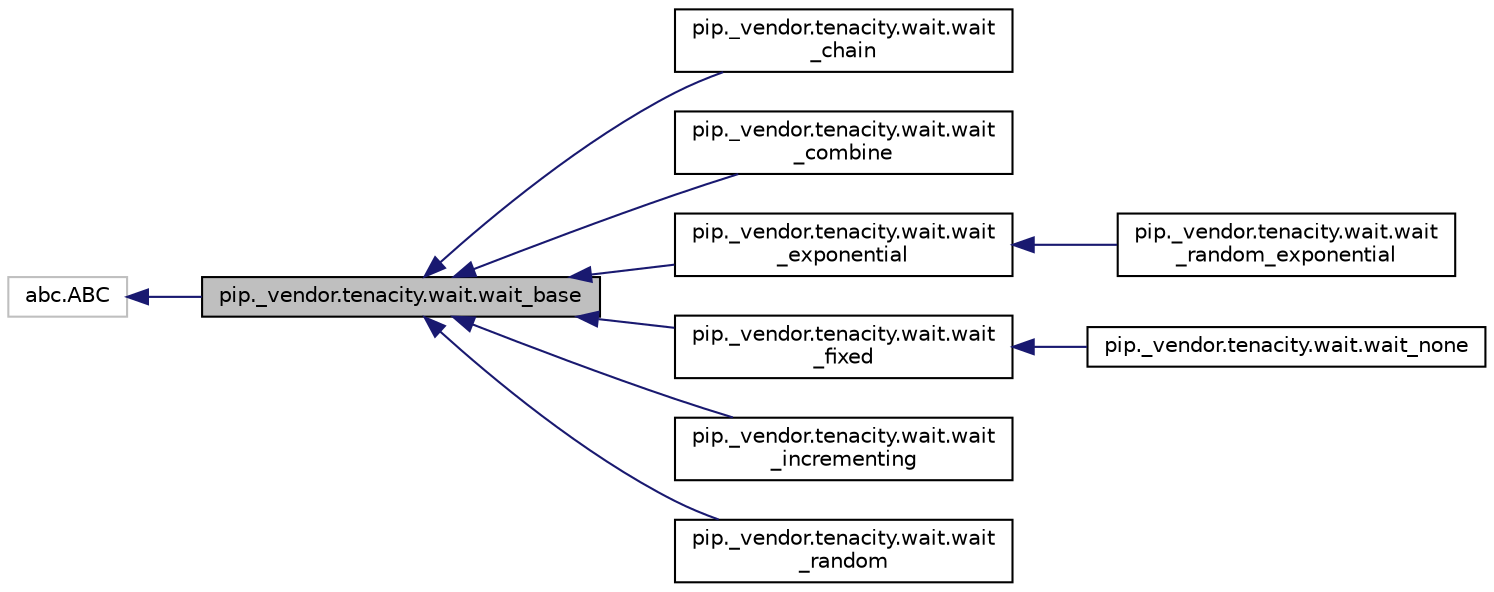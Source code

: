 digraph "pip._vendor.tenacity.wait.wait_base"
{
 // LATEX_PDF_SIZE
  edge [fontname="Helvetica",fontsize="10",labelfontname="Helvetica",labelfontsize="10"];
  node [fontname="Helvetica",fontsize="10",shape=record];
  rankdir="LR";
  Node1 [label="pip._vendor.tenacity.wait.wait_base",height=0.2,width=0.4,color="black", fillcolor="grey75", style="filled", fontcolor="black",tooltip=" "];
  Node2 -> Node1 [dir="back",color="midnightblue",fontsize="10",style="solid",fontname="Helvetica"];
  Node2 [label="abc.ABC",height=0.2,width=0.4,color="grey75", fillcolor="white", style="filled",tooltip=" "];
  Node1 -> Node3 [dir="back",color="midnightblue",fontsize="10",style="solid",fontname="Helvetica"];
  Node3 [label="pip._vendor.tenacity.wait.wait\l_chain",height=0.2,width=0.4,color="black", fillcolor="white", style="filled",URL="$db/dac/classpip_1_1__vendor_1_1tenacity_1_1wait_1_1wait__chain.html",tooltip=" "];
  Node1 -> Node4 [dir="back",color="midnightblue",fontsize="10",style="solid",fontname="Helvetica"];
  Node4 [label="pip._vendor.tenacity.wait.wait\l_combine",height=0.2,width=0.4,color="black", fillcolor="white", style="filled",URL="$d5/d9f/classpip_1_1__vendor_1_1tenacity_1_1wait_1_1wait__combine.html",tooltip=" "];
  Node1 -> Node5 [dir="back",color="midnightblue",fontsize="10",style="solid",fontname="Helvetica"];
  Node5 [label="pip._vendor.tenacity.wait.wait\l_exponential",height=0.2,width=0.4,color="black", fillcolor="white", style="filled",URL="$d1/d31/classpip_1_1__vendor_1_1tenacity_1_1wait_1_1wait__exponential.html",tooltip=" "];
  Node5 -> Node6 [dir="back",color="midnightblue",fontsize="10",style="solid",fontname="Helvetica"];
  Node6 [label="pip._vendor.tenacity.wait.wait\l_random_exponential",height=0.2,width=0.4,color="black", fillcolor="white", style="filled",URL="$db/de6/classpip_1_1__vendor_1_1tenacity_1_1wait_1_1wait__random__exponential.html",tooltip=" "];
  Node1 -> Node7 [dir="back",color="midnightblue",fontsize="10",style="solid",fontname="Helvetica"];
  Node7 [label="pip._vendor.tenacity.wait.wait\l_fixed",height=0.2,width=0.4,color="black", fillcolor="white", style="filled",URL="$db/d50/classpip_1_1__vendor_1_1tenacity_1_1wait_1_1wait__fixed.html",tooltip=" "];
  Node7 -> Node8 [dir="back",color="midnightblue",fontsize="10",style="solid",fontname="Helvetica"];
  Node8 [label="pip._vendor.tenacity.wait.wait_none",height=0.2,width=0.4,color="black", fillcolor="white", style="filled",URL="$dc/db7/classpip_1_1__vendor_1_1tenacity_1_1wait_1_1wait__none.html",tooltip=" "];
  Node1 -> Node9 [dir="back",color="midnightblue",fontsize="10",style="solid",fontname="Helvetica"];
  Node9 [label="pip._vendor.tenacity.wait.wait\l_incrementing",height=0.2,width=0.4,color="black", fillcolor="white", style="filled",URL="$da/ddf/classpip_1_1__vendor_1_1tenacity_1_1wait_1_1wait__incrementing.html",tooltip=" "];
  Node1 -> Node10 [dir="back",color="midnightblue",fontsize="10",style="solid",fontname="Helvetica"];
  Node10 [label="pip._vendor.tenacity.wait.wait\l_random",height=0.2,width=0.4,color="black", fillcolor="white", style="filled",URL="$d2/d01/classpip_1_1__vendor_1_1tenacity_1_1wait_1_1wait__random.html",tooltip=" "];
}
